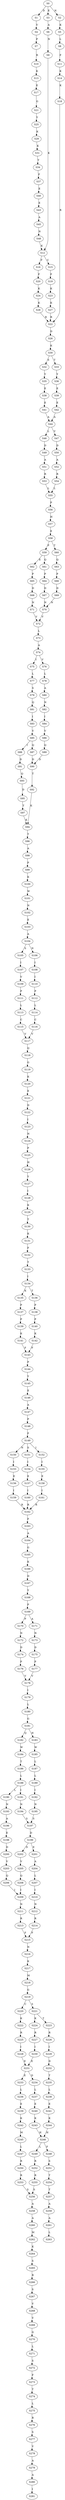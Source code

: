 strict digraph  {
	S0 -> S1 [ label = D ];
	S0 -> S2 [ label = N ];
	S0 -> S3 [ label = E ];
	S1 -> S4 [ label = V ];
	S2 -> S5 [ label = K ];
	S3 -> S6 [ label = A ];
	S4 -> S7 [ label = P ];
	S5 -> S8 [ label = L ];
	S6 -> S9 [ label = N ];
	S7 -> S10 [ label = R ];
	S8 -> S11 [ label = F ];
	S9 -> S12 [ label = K ];
	S10 -> S13 [ label = K ];
	S11 -> S14 [ label = K ];
	S12 -> S15 [ label = C ];
	S12 -> S16 [ label = F ];
	S13 -> S17 [ label = E ];
	S14 -> S18 [ label = K ];
	S15 -> S19 [ label = F ];
	S16 -> S20 [ label = F ];
	S17 -> S21 [ label = G ];
	S18 -> S22 [ label = R ];
	S19 -> S23 [ label = K ];
	S20 -> S24 [ label = K ];
	S21 -> S25 [ label = Y ];
	S22 -> S26 [ label = D ];
	S23 -> S27 [ label = K ];
	S24 -> S28 [ label = K ];
	S25 -> S29 [ label = K ];
	S26 -> S30 [ label = K ];
	S27 -> S22 [ label = R ];
	S28 -> S22 [ label = R ];
	S29 -> S31 [ label = K ];
	S30 -> S32 [ label = S ];
	S30 -> S33 [ label = T ];
	S31 -> S34 [ label = T ];
	S32 -> S35 [ label = Y ];
	S33 -> S36 [ label = Y ];
	S34 -> S37 [ label = F ];
	S35 -> S38 [ label = E ];
	S36 -> S39 [ label = E ];
	S37 -> S40 [ label = E ];
	S38 -> S41 [ label = E ];
	S39 -> S42 [ label = E ];
	S40 -> S43 [ label = E ];
	S41 -> S44 [ label = A ];
	S42 -> S44 [ label = A ];
	S43 -> S45 [ label = A ];
	S44 -> S46 [ label = L ];
	S44 -> S47 [ label = V ];
	S45 -> S48 [ label = N ];
	S46 -> S49 [ label = D ];
	S47 -> S50 [ label = D ];
	S48 -> S12 [ label = K ];
	S49 -> S51 [ label = A ];
	S50 -> S52 [ label = A ];
	S51 -> S53 [ label = R ];
	S52 -> S54 [ label = R ];
	S53 -> S55 [ label = L ];
	S54 -> S55 [ label = L ];
	S55 -> S56 [ label = P ];
	S56 -> S57 [ label = H ];
	S57 -> S58 [ label = E ];
	S58 -> S59 [ label = P ];
	S58 -> S60 [ label = T ];
	S59 -> S61 [ label = Q ];
	S59 -> S62 [ label = E ];
	S60 -> S63 [ label = Q ];
	S61 -> S64 [ label = P ];
	S62 -> S65 [ label = P ];
	S63 -> S66 [ label = P ];
	S64 -> S67 [ label = D ];
	S65 -> S68 [ label = D ];
	S66 -> S69 [ label = D ];
	S67 -> S70 [ label = N ];
	S68 -> S71 [ label = N ];
	S69 -> S70 [ label = N ];
	S70 -> S72 [ label = V ];
	S71 -> S72 [ label = V ];
	S72 -> S73 [ label = L ];
	S73 -> S74 [ label = A ];
	S74 -> S75 [ label = I ];
	S74 -> S76 [ label = V ];
	S75 -> S77 [ label = L ];
	S76 -> S78 [ label = L ];
	S77 -> S79 [ label = S ];
	S78 -> S80 [ label = A ];
	S79 -> S81 [ label = Q ];
	S80 -> S82 [ label = N ];
	S81 -> S83 [ label = I ];
	S82 -> S84 [ label = I ];
	S83 -> S85 [ label = V ];
	S84 -> S86 [ label = V ];
	S85 -> S87 [ label = Q ];
	S85 -> S88 [ label = I ];
	S86 -> S89 [ label = Q ];
	S87 -> S90 [ label = D ];
	S88 -> S91 [ label = D ];
	S89 -> S90 [ label = D ];
	S90 -> S92 [ label = T ];
	S91 -> S93 [ label = Q ];
	S92 -> S94 [ label = K ];
	S93 -> S95 [ label = D ];
	S94 -> S96 [ label = T ];
	S95 -> S97 [ label = T ];
	S96 -> S98 [ label = A ];
	S97 -> S94 [ label = K ];
	S98 -> S99 [ label = P ];
	S99 -> S100 [ label = K ];
	S100 -> S101 [ label = W ];
	S101 -> S102 [ label = N ];
	S102 -> S103 [ label = E ];
	S103 -> S104 [ label = A ];
	S104 -> S105 [ label = S ];
	S104 -> S106 [ label = N ];
	S105 -> S107 [ label = I ];
	S106 -> S108 [ label = I ];
	S107 -> S109 [ label = V ];
	S108 -> S110 [ label = I ];
	S109 -> S111 [ label = P ];
	S110 -> S112 [ label = P ];
	S111 -> S113 [ label = L ];
	S112 -> S114 [ label = L ];
	S113 -> S115 [ label = C ];
	S114 -> S116 [ label = C ];
	S115 -> S117 [ label = V ];
	S116 -> S117 [ label = V ];
	S117 -> S118 [ label = Q ];
	S118 -> S119 [ label = G ];
	S119 -> S120 [ label = K ];
	S120 -> S121 [ label = E ];
	S121 -> S122 [ label = D ];
	S122 -> S123 [ label = I ];
	S123 -> S124 [ label = N ];
	S124 -> S125 [ label = P ];
	S125 -> S126 [ label = H ];
	S126 -> S127 [ label = Y ];
	S127 -> S128 [ label = I ];
	S128 -> S129 [ label = K ];
	S129 -> S130 [ label = T ];
	S130 -> S131 [ label = K ];
	S131 -> S132 [ label = F ];
	S132 -> S133 [ label = T ];
	S133 -> S134 [ label = I ];
	S134 -> S135 [ label = K ];
	S134 -> S136 [ label = T ];
	S135 -> S137 [ label = P ];
	S136 -> S138 [ label = P ];
	S137 -> S139 [ label = P ];
	S138 -> S140 [ label = P ];
	S139 -> S141 [ label = K ];
	S140 -> S142 [ label = K ];
	S141 -> S143 [ label = F ];
	S142 -> S143 [ label = F ];
	S143 -> S144 [ label = P ];
	S144 -> S145 [ label = Y ];
	S145 -> S146 [ label = E ];
	S146 -> S147 [ label = A ];
	S147 -> S148 [ label = P ];
	S148 -> S149 [ label = F ];
	S149 -> S150 [ label = N ];
	S149 -> S151 [ label = S ];
	S149 -> S152 [ label = I ];
	S150 -> S153 [ label = I ];
	S151 -> S154 [ label = I ];
	S152 -> S155 [ label = I ];
	S153 -> S156 [ label = E ];
	S154 -> S157 [ label = E ];
	S155 -> S158 [ label = E ];
	S156 -> S159 [ label = I ];
	S157 -> S160 [ label = I ];
	S158 -> S161 [ label = I ];
	S159 -> S162 [ label = R ];
	S160 -> S162 [ label = R ];
	S161 -> S162 [ label = R ];
	S162 -> S163 [ label = F ];
	S163 -> S164 [ label = A ];
	S164 -> S165 [ label = G ];
	S165 -> S166 [ label = K ];
	S166 -> S167 [ label = D ];
	S167 -> S168 [ label = Y ];
	S168 -> S169 [ label = P ];
	S169 -> S170 [ label = P ];
	S169 -> S171 [ label = A ];
	S170 -> S172 [ label = N ];
	S171 -> S173 [ label = N ];
	S172 -> S174 [ label = D ];
	S173 -> S175 [ label = D ];
	S174 -> S176 [ label = P ];
	S175 -> S177 [ label = P ];
	S176 -> S178 [ label = V ];
	S177 -> S178 [ label = V ];
	S178 -> S179 [ label = I ];
	S179 -> S180 [ label = L ];
	S180 -> S181 [ label = G ];
	S181 -> S182 [ label = Q ];
	S181 -> S183 [ label = H ];
	S182 -> S184 [ label = W ];
	S183 -> S185 [ label = W ];
	S184 -> S186 [ label = T ];
	S185 -> S187 [ label = L ];
	S186 -> S188 [ label = L ];
	S187 -> S189 [ label = L ];
	S188 -> S190 [ label = L ];
	S188 -> S191 [ label = I ];
	S189 -> S192 [ label = I ];
	S190 -> S193 [ label = N ];
	S191 -> S194 [ label = N ];
	S192 -> S195 [ label = N ];
	S193 -> S196 [ label = A ];
	S194 -> S197 [ label = S ];
	S195 -> S197 [ label = S ];
	S196 -> S198 [ label = E ];
	S197 -> S199 [ label = D ];
	S198 -> S200 [ label = D ];
	S199 -> S201 [ label = E ];
	S199 -> S202 [ label = D ];
	S200 -> S203 [ label = V ];
	S201 -> S204 [ label = A ];
	S202 -> S205 [ label = V ];
	S203 -> S206 [ label = Q ];
	S204 -> S207 [ label = L ];
	S205 -> S208 [ label = Q ];
	S206 -> S209 [ label = I ];
	S207 -> S210 [ label = I ];
	S208 -> S209 [ label = I ];
	S209 -> S211 [ label = N ];
	S210 -> S212 [ label = N ];
	S211 -> S213 [ label = R ];
	S212 -> S214 [ label = R ];
	S213 -> S215 [ label = F ];
	S214 -> S215 [ label = F ];
	S215 -> S216 [ label = N ];
	S216 -> S217 [ label = K ];
	S217 -> S218 [ label = M ];
	S218 -> S219 [ label = G ];
	S219 -> S220 [ label = C ];
	S219 -> S221 [ label = S ];
	S220 -> S222 [ label = K ];
	S221 -> S223 [ label = T ];
	S221 -> S224 [ label = K ];
	S222 -> S225 [ label = R ];
	S223 -> S226 [ label = R ];
	S224 -> S227 [ label = R ];
	S225 -> S228 [ label = I ];
	S226 -> S229 [ label = I ];
	S227 -> S230 [ label = I ];
	S228 -> S231 [ label = E ];
	S229 -> S232 [ label = D ];
	S230 -> S231 [ label = E ];
	S231 -> S233 [ label = E ];
	S231 -> S234 [ label = D ];
	S232 -> S235 [ label = T ];
	S233 -> S236 [ label = L ];
	S234 -> S237 [ label = L ];
	S235 -> S238 [ label = L ];
	S236 -> S239 [ label = E ];
	S237 -> S240 [ label = E ];
	S238 -> S241 [ label = E ];
	S239 -> S242 [ label = K ];
	S240 -> S243 [ label = K ];
	S241 -> S244 [ label = K ];
	S242 -> S245 [ label = M ];
	S243 -> S246 [ label = H ];
	S244 -> S246 [ label = H ];
	S245 -> S247 [ label = L ];
	S246 -> S248 [ label = F ];
	S246 -> S249 [ label = L ];
	S247 -> S250 [ label = R ];
	S248 -> S251 [ label = S ];
	S249 -> S252 [ label = R ];
	S250 -> S253 [ label = R ];
	S251 -> S254 [ label = T ];
	S252 -> S255 [ label = R ];
	S253 -> S256 [ label = S ];
	S254 -> S257 [ label = T ];
	S255 -> S256 [ label = S ];
	S256 -> S258 [ label = A ];
	S257 -> S259 [ label = A ];
	S258 -> S260 [ label = A ];
	S259 -> S261 [ label = A ];
	S260 -> S262 [ label = M ];
	S261 -> S263 [ label = L ];
	S262 -> S264 [ label = K ];
	S264 -> S265 [ label = S ];
	S265 -> S266 [ label = R ];
	S266 -> S267 [ label = S ];
	S267 -> S268 [ label = V ];
	S268 -> S269 [ label = V ];
	S269 -> S270 [ label = G ];
	S270 -> S271 [ label = L ];
	S271 -> S272 [ label = S ];
	S272 -> S273 [ label = F ];
	S273 -> S274 [ label = T ];
	S274 -> S275 [ label = L ];
	S275 -> S276 [ label = R ];
	S276 -> S277 [ label = S ];
	S277 -> S278 [ label = V ];
	S278 -> S279 [ label = A ];
	S279 -> S280 [ label = A ];
	S280 -> S281 [ label = I ];
}
